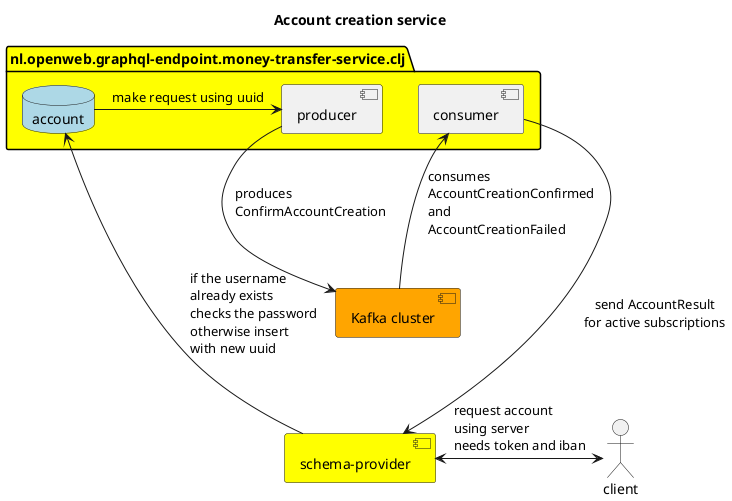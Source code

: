 @startuml

title Account creation service

package "nl.openweb.graphql-endpoint.money-transfer-service.clj" as ts #Yellow {
    database account as ac #LightBlue
    component producer as p
    component consumer as c
}

[Kafka cluster] as kc #Orange
actor client as cl
component "schema-provider" as sp #Yellow

ac -> p :make request using uuid
c <-- kc :consumes\lAccountCreationConfirmed\nand\nAccountCreationFailed
cl <-l-> sp :request account\lusing server\nneeds token and iban
ac <-- sp :if the username\lalready exists\nchecks the password\notherwise insert\nwith new uuid
p -> kc :produces\lConfirmAccountCreation
c ---> sp :send AccountResult\nfor active subscriptions


@enduml